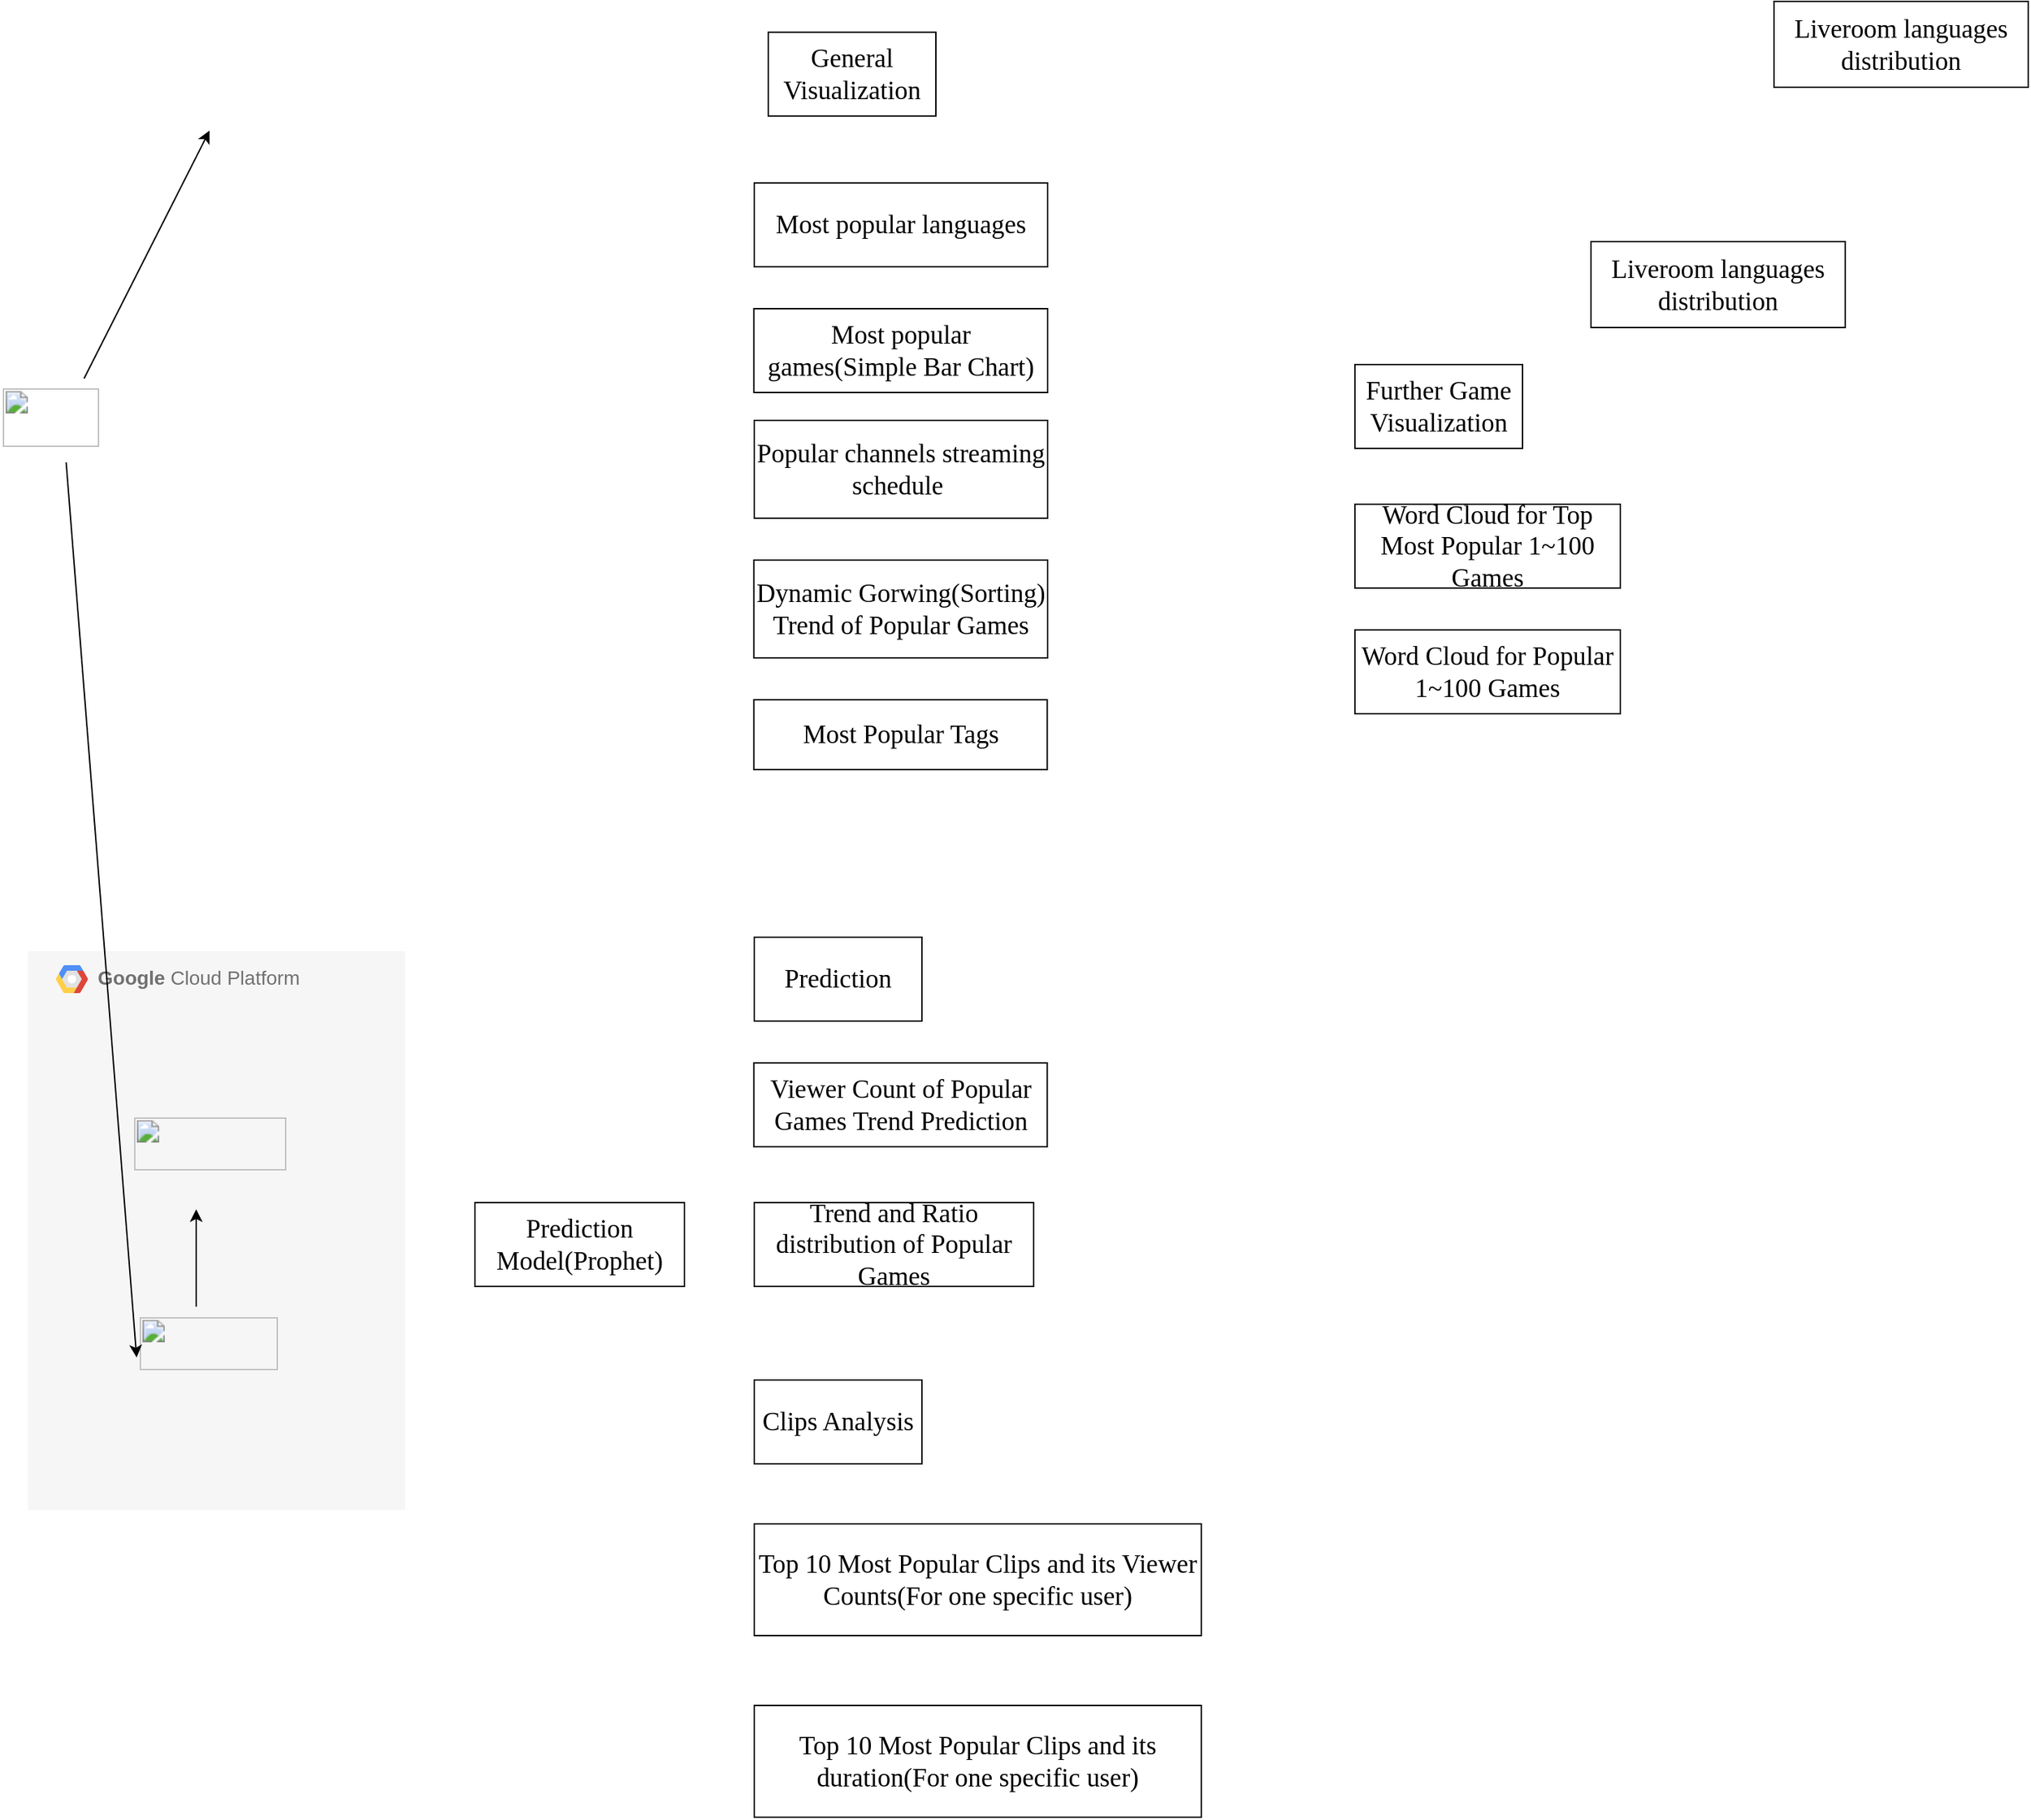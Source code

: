<mxfile version="16.0.3" type="github">
  <diagram id="d1ab7348-05c3-a1e3-ca4d-12c340fd6b49" name="Page-1">
    <mxGraphModel dx="1557" dy="1133" grid="1" gridSize="10" guides="1" tooltips="1" connect="1" arrows="1" fold="1" page="1" pageScale="1" pageWidth="1169" pageHeight="827" background="none" math="0" shadow="0">
      <root>
        <mxCell id="0" />
        <mxCell id="1" parent="0" />
        <mxCell id="2" value="&lt;b&gt;Google &lt;/b&gt;Cloud Platform" style="fillColor=#F6F6F6;strokeColor=none;shadow=0;gradientColor=none;fontSize=14;align=left;spacing=10;fontColor=#717171;9E9E9E;verticalAlign=top;spacingTop=-4;fontStyle=0;spacingLeft=40;html=1;" parent="1" vertex="1">
          <mxGeometry x="50" y="860" width="270" height="400" as="geometry" />
        </mxCell>
        <mxCell id="3" value="" style="shape=mxgraph.gcp2.google_cloud_platform;fillColor=#F6F6F6;strokeColor=none;shadow=0;gradientColor=none;" parent="2" vertex="1">
          <mxGeometry width="23" height="20" relative="1" as="geometry">
            <mxPoint x="20" y="10" as="offset" />
          </mxGeometry>
        </mxCell>
        <mxCell id="FwzKtPki3mb1ld9PXNBR-416" value="&lt;meta charset=&quot;utf-8&quot;&gt;&lt;b style=&quot;font-weight: normal&quot; id=&quot;docs-internal-guid-316909c4-7fff-a354-a37e-04a39da19070&quot;&gt;&lt;img width=&quot;109px;&quot; height=&quot;38px;&quot; src=&quot;https://lh4.googleusercontent.com/LxayjPjzjKkCL0HYA65VXoyyoOscfMtLdCUFHOa9yM1X0BcX8T2q-nmVEjxp1F3qQI8b09Z7yQ7Oi-YrYqKAyorxqajZQehFD1gsuJcjzZGV7gm6len-y3f4YwtNdV7CPeT-UqFcx-w3&quot;&gt;&lt;/b&gt;" style="text;whiteSpace=wrap;html=1;" vertex="1" parent="2">
          <mxGeometry x="74.273" y="112.001" width="92.368" height="72.727" as="geometry" />
        </mxCell>
        <mxCell id="FwzKtPki3mb1ld9PXNBR-426" style="edgeStyle=none;rounded=0;orthogonalLoop=1;jettySize=auto;html=1;exitX=0.5;exitY=0;exitDx=0;exitDy=0;entryX=0.5;entryY=1;entryDx=0;entryDy=0;startArrow=none;startFill=0;endArrow=classic;endFill=1;" edge="1" parent="2" source="FwzKtPki3mb1ld9PXNBR-417" target="FwzKtPki3mb1ld9PXNBR-416">
          <mxGeometry relative="1" as="geometry" />
        </mxCell>
        <mxCell id="FwzKtPki3mb1ld9PXNBR-417" value="&lt;meta charset=&quot;utf-8&quot;&gt;&lt;b style=&quot;font-weight: normal&quot; id=&quot;docs-internal-guid-be7de013-7fff-e863-e018-794752b9adc6&quot;&gt;&lt;img width=&quot;99px;&quot; height=&quot;38px;&quot; src=&quot;https://lh4.googleusercontent.com/p6YRfAzZ8uXK-DK0cqEtbSDvuzZEOvNlf43y3y0LMpIiRHml8wVQ-_PGyCu_Ihr4Py0xikhgj9YvjcO5uYjP1bFE-3CY24jQOp2UOvnxXTiE6FW6G4hS2_1EoFUIKpSK_PI-m5OdvvJZ&quot;&gt;&lt;/b&gt;" style="text;whiteSpace=wrap;html=1;" vertex="1" parent="2">
          <mxGeometry x="77.826" y="254.539" width="85.263" height="72.727" as="geometry" />
        </mxCell>
        <mxCell id="FwzKtPki3mb1ld9PXNBR-423" style="rounded=0;orthogonalLoop=1;jettySize=auto;html=1;entryX=0;entryY=0.5;entryDx=0;entryDy=0;" edge="1" parent="1" source="FwzKtPki3mb1ld9PXNBR-422" target="FwzKtPki3mb1ld9PXNBR-417">
          <mxGeometry relative="1" as="geometry" />
        </mxCell>
        <mxCell id="FwzKtPki3mb1ld9PXNBR-432" style="edgeStyle=none;rounded=0;orthogonalLoop=1;jettySize=auto;html=1;startArrow=none;startFill=0;endArrow=classic;endFill=1;entryX=0;entryY=0.5;entryDx=0;entryDy=0;" edge="1" parent="1" source="FwzKtPki3mb1ld9PXNBR-422">
          <mxGeometry relative="1" as="geometry">
            <mxPoint x="180" y="272.5" as="targetPoint" />
          </mxGeometry>
        </mxCell>
        <mxCell id="FwzKtPki3mb1ld9PXNBR-422" value="&lt;meta charset=&quot;utf-8&quot;&gt;&lt;b style=&quot;font-weight: normal&quot; id=&quot;docs-internal-guid-10e85950-7fff-221c-757d-98746445bb83&quot;&gt;&lt;img width=&quot;69px;&quot; height=&quot;42px;&quot; src=&quot;https://lh4.googleusercontent.com/X52n6nIi6jDqoepzxWdQs9FHmvJdhyaC0_WNMeD2bkYeshL-ofyDqp7nEUyaDXw-bSMHPeZ2HCtH1UnEVc7JYRm8Pd8ADoOUmh9U-MvJmXZkl06Tbhu9JHNu4-7Vtsmsyg2eG3Eg_0I-&quot;&gt;&lt;/b&gt;" style="text;whiteSpace=wrap;html=1;" vertex="1" parent="1">
          <mxGeometry x="30" y="450" width="90" height="60" as="geometry" />
        </mxCell>
        <mxCell id="FwzKtPki3mb1ld9PXNBR-427" value="&lt;span id=&quot;docs-internal-guid-2ce76dfb-7fff-349d-ac28-97f2d1292088&quot;&gt;&lt;p dir=&quot;ltr&quot; style=&quot;line-height: 1.2 ; margin-top: 0pt ; margin-bottom: 0pt&quot;&gt;&lt;span style=&quot;font-size: 14pt ; font-family: &amp;#34;times new roman&amp;#34; ; background-color: transparent ; vertical-align: baseline&quot;&gt;Most popular games(Simple Bar Chart)&lt;/span&gt;&lt;/p&gt;&lt;/span&gt;" style="rounded=0;whiteSpace=wrap;html=1;" vertex="1" parent="1">
          <mxGeometry x="569.71" y="400" width="210.29" height="60" as="geometry" />
        </mxCell>
        <mxCell id="FwzKtPki3mb1ld9PXNBR-428" value="&lt;span id=&quot;docs-internal-guid-f2099569-7fff-49e5-ad49-60f66e554181&quot;&gt;&lt;p dir=&quot;ltr&quot; style=&quot;line-height: 1.2 ; margin-top: 0pt ; margin-bottom: 0pt&quot;&gt;&lt;span style=&quot;font-size: 14pt ; font-family: &amp;#34;times new roman&amp;#34; ; background-color: transparent ; vertical-align: baseline&quot;&gt;Most Popular Tags&lt;/span&gt;&lt;/p&gt;&lt;/span&gt;" style="rounded=0;whiteSpace=wrap;html=1;" vertex="1" parent="1">
          <mxGeometry x="569.71" y="680" width="210" height="50" as="geometry" />
        </mxCell>
        <mxCell id="FwzKtPki3mb1ld9PXNBR-429" value="&lt;span id=&quot;docs-internal-guid-b67f78e4-7fff-6282-d4a9-ceaf25853f4b&quot;&gt;&lt;p dir=&quot;ltr&quot; style=&quot;line-height: 1.2 ; margin-top: 0pt ; margin-bottom: 0pt&quot;&gt;&lt;span style=&quot;font-size: 14pt ; font-family: &amp;#34;times new roman&amp;#34; ; background-color: transparent ; vertical-align: baseline&quot;&gt;Liveroom languages distribution&lt;/span&gt;&lt;/p&gt;&lt;/span&gt;" style="rounded=0;whiteSpace=wrap;html=1;" vertex="1" parent="1">
          <mxGeometry x="1169.004" y="351.998" width="182.031" height="61.48" as="geometry" />
        </mxCell>
        <mxCell id="FwzKtPki3mb1ld9PXNBR-430" value="&lt;span id=&quot;docs-internal-guid-ad0c3780-7fff-cd07-1164-dee59d45e2b9&quot;&gt;&lt;p dir=&quot;ltr&quot; style=&quot;line-height: 1.2 ; margin-top: 0pt ; margin-bottom: 0pt&quot;&gt;&lt;span style=&quot;font-size: 14pt ; font-family: &amp;#34;times new roman&amp;#34; ; background-color: transparent ; vertical-align: baseline&quot;&gt;Most popular languages&lt;/span&gt;&lt;/p&gt;&lt;/span&gt;" style="rounded=0;whiteSpace=wrap;html=1;" vertex="1" parent="1">
          <mxGeometry x="570" y="310" width="210" height="60" as="geometry" />
        </mxCell>
        <mxCell id="FwzKtPki3mb1ld9PXNBR-431" value="&lt;span id=&quot;docs-internal-guid-a5e62a4f-7fff-e1d5-d023-8a1d94ddb87b&quot;&gt;&lt;p dir=&quot;ltr&quot; style=&quot;line-height: 1.2 ; margin-top: 0pt ; margin-bottom: 0pt&quot;&gt;&lt;span style=&quot;font-size: 14pt ; font-family: &amp;#34;times new roman&amp;#34; ; background-color: transparent ; vertical-align: baseline&quot;&gt;Popular channels streaming schedule&amp;nbsp;&lt;/span&gt;&lt;/p&gt;&lt;/span&gt;" style="rounded=0;whiteSpace=wrap;html=1;" vertex="1" parent="1">
          <mxGeometry x="570" y="480" width="210" height="70" as="geometry" />
        </mxCell>
        <mxCell id="FwzKtPki3mb1ld9PXNBR-433" value="&lt;span id=&quot;docs-internal-guid-b67f78e4-7fff-6282-d4a9-ceaf25853f4b&quot; style=&quot;font-size: 18.667px&quot;&gt;&lt;p dir=&quot;ltr&quot; style=&quot;line-height: 1.2 ; margin-top: 0pt ; margin-bottom: 0pt&quot;&gt;&lt;font face=&quot;times new roman&quot;&gt;Dynamic Gorwing(Sorting) Trend of Popular Games&lt;/font&gt;&lt;/p&gt;&lt;/span&gt;" style="rounded=0;whiteSpace=wrap;html=1;" vertex="1" parent="1">
          <mxGeometry x="569.71" y="580" width="210.29" height="70" as="geometry" />
        </mxCell>
        <mxCell id="FwzKtPki3mb1ld9PXNBR-434" value="&lt;span id=&quot;docs-internal-guid-b67f78e4-7fff-6282-d4a9-ceaf25853f4b&quot; style=&quot;font-size: 18.667px&quot;&gt;&lt;p dir=&quot;ltr&quot; style=&quot;line-height: 1.2 ; margin-top: 0pt ; margin-bottom: 0pt&quot;&gt;&lt;font face=&quot;times new roman&quot;&gt;Word Cloud for Top Most Popular 1~100 Games&lt;/font&gt;&lt;/p&gt;&lt;/span&gt;" style="rounded=0;whiteSpace=wrap;html=1;" vertex="1" parent="1">
          <mxGeometry x="1000" y="540" width="190" height="60" as="geometry" />
        </mxCell>
        <mxCell id="FwzKtPki3mb1ld9PXNBR-450" value="&lt;span style=&quot;font-family: &amp;#34;times new roman&amp;#34; ; font-size: 18.667px&quot;&gt;General Visualization&lt;/span&gt;" style="rounded=0;whiteSpace=wrap;html=1;fillColor=none;" vertex="1" parent="1">
          <mxGeometry x="580" y="202.1" width="120" height="60" as="geometry" />
        </mxCell>
        <mxCell id="FwzKtPki3mb1ld9PXNBR-454" value="&lt;font face=&quot;times new roman&quot;&gt;&lt;span style=&quot;font-size: 18.667px&quot;&gt;Prediction&lt;/span&gt;&lt;/font&gt;" style="rounded=0;whiteSpace=wrap;html=1;fillColor=none;" vertex="1" parent="1">
          <mxGeometry x="570" y="850" width="120" height="60" as="geometry" />
        </mxCell>
        <mxCell id="FwzKtPki3mb1ld9PXNBR-455" value="&lt;span id=&quot;docs-internal-guid-ad0c3780-7fff-cd07-1164-dee59d45e2b9&quot;&gt;&lt;p dir=&quot;ltr&quot; style=&quot;line-height: 1.2 ; margin-top: 0pt ; margin-bottom: 0pt&quot;&gt;&lt;span style=&quot;font-size: 14pt ; font-family: &amp;#34;times new roman&amp;#34; ; background-color: transparent ; vertical-align: baseline&quot;&gt;Viewer Count of Popular Games Trend Prediction&lt;/span&gt;&lt;/p&gt;&lt;/span&gt;" style="rounded=0;whiteSpace=wrap;html=1;" vertex="1" parent="1">
          <mxGeometry x="569.71" y="940" width="210" height="60" as="geometry" />
        </mxCell>
        <mxCell id="FwzKtPki3mb1ld9PXNBR-456" value="&lt;span id=&quot;docs-internal-guid-ad0c3780-7fff-cd07-1164-dee59d45e2b9&quot;&gt;&lt;p dir=&quot;ltr&quot; style=&quot;line-height: 1.2 ; margin-top: 0pt ; margin-bottom: 0pt&quot;&gt;&lt;span style=&quot;font-size: 14pt ; font-family: &amp;#34;times new roman&amp;#34; ; background-color: transparent ; vertical-align: baseline&quot;&gt;Trend and Ratio distribution of Popular Games&lt;/span&gt;&lt;/p&gt;&lt;/span&gt;" style="rounded=0;whiteSpace=wrap;html=1;" vertex="1" parent="1">
          <mxGeometry x="570" y="1040" width="200" height="60" as="geometry" />
        </mxCell>
        <mxCell id="FwzKtPki3mb1ld9PXNBR-457" value="&lt;font face=&quot;times new roman&quot;&gt;&lt;span style=&quot;font-size: 18.667px&quot;&gt;Clips Analysis&lt;/span&gt;&lt;/font&gt;" style="rounded=0;whiteSpace=wrap;html=1;fillColor=none;" vertex="1" parent="1">
          <mxGeometry x="570" y="1167" width="120" height="60" as="geometry" />
        </mxCell>
        <mxCell id="FwzKtPki3mb1ld9PXNBR-458" value="&lt;span id=&quot;docs-internal-guid-ad0c3780-7fff-cd07-1164-dee59d45e2b9&quot; style=&quot;font-size: 18.667px&quot;&gt;&lt;p dir=&quot;ltr&quot; style=&quot;line-height: 1.2 ; margin-top: 0pt ; margin-bottom: 0pt&quot;&gt;&lt;font face=&quot;times new roman&quot;&gt;Top 10 Most Popular Clips and its Viewer Counts(For one specific user)&lt;/font&gt;&lt;/p&gt;&lt;/span&gt;" style="rounded=0;whiteSpace=wrap;html=1;" vertex="1" parent="1">
          <mxGeometry x="570" y="1270" width="320" height="80" as="geometry" />
        </mxCell>
        <mxCell id="FwzKtPki3mb1ld9PXNBR-459" value="&lt;span id=&quot;docs-internal-guid-ad0c3780-7fff-cd07-1164-dee59d45e2b9&quot; style=&quot;font-size: 18.667px&quot;&gt;&lt;p dir=&quot;ltr&quot; style=&quot;line-height: 1.2 ; margin-top: 0pt ; margin-bottom: 0pt&quot;&gt;&lt;font face=&quot;times new roman&quot;&gt;Top 10 Most Popular Clips and its duration(For one specific user)&lt;/font&gt;&lt;/p&gt;&lt;/span&gt;" style="rounded=0;whiteSpace=wrap;html=1;" vertex="1" parent="1">
          <mxGeometry x="570" y="1400" width="320" height="80" as="geometry" />
        </mxCell>
        <mxCell id="FwzKtPki3mb1ld9PXNBR-460" value="&lt;font face=&quot;times new roman&quot;&gt;&lt;span style=&quot;font-size: 18.667px&quot;&gt;Further Game Visualization&lt;/span&gt;&lt;/font&gt;" style="rounded=0;whiteSpace=wrap;html=1;fillColor=none;" vertex="1" parent="1">
          <mxGeometry x="1000" y="440" width="120" height="60" as="geometry" />
        </mxCell>
        <mxCell id="FwzKtPki3mb1ld9PXNBR-461" value="&lt;span id=&quot;docs-internal-guid-b67f78e4-7fff-6282-d4a9-ceaf25853f4b&quot;&gt;&lt;p dir=&quot;ltr&quot; style=&quot;line-height: 1.2 ; margin-top: 0pt ; margin-bottom: 0pt&quot;&gt;&lt;span style=&quot;font-size: 14pt ; font-family: &amp;#34;times new roman&amp;#34; ; background-color: transparent ; vertical-align: baseline&quot;&gt;Liveroom languages distribution&lt;/span&gt;&lt;/p&gt;&lt;/span&gt;" style="rounded=0;whiteSpace=wrap;html=1;" vertex="1" parent="1">
          <mxGeometry x="1300.004" y="179.998" width="182.031" height="61.48" as="geometry" />
        </mxCell>
        <mxCell id="FwzKtPki3mb1ld9PXNBR-462" value="&lt;span id=&quot;docs-internal-guid-b67f78e4-7fff-6282-d4a9-ceaf25853f4b&quot; style=&quot;font-size: 18.667px&quot;&gt;&lt;p dir=&quot;ltr&quot; style=&quot;line-height: 1.2 ; margin-top: 0pt ; margin-bottom: 0pt&quot;&gt;&lt;font face=&quot;times new roman&quot;&gt;Word Cloud for Popular 1~100 Games&lt;/font&gt;&lt;/p&gt;&lt;/span&gt;" style="rounded=0;whiteSpace=wrap;html=1;" vertex="1" parent="1">
          <mxGeometry x="1000" y="630" width="190" height="60" as="geometry" />
        </mxCell>
        <mxCell id="FwzKtPki3mb1ld9PXNBR-464" value="&lt;font face=&quot;times new roman&quot;&gt;&lt;span style=&quot;font-size: 18.667px&quot;&gt;Prediction Model(Prophet)&lt;/span&gt;&lt;/font&gt;" style="rounded=0;whiteSpace=wrap;html=1;fillColor=none;" vertex="1" parent="1">
          <mxGeometry x="370" y="1040" width="150" height="60" as="geometry" />
        </mxCell>
      </root>
    </mxGraphModel>
  </diagram>
</mxfile>
